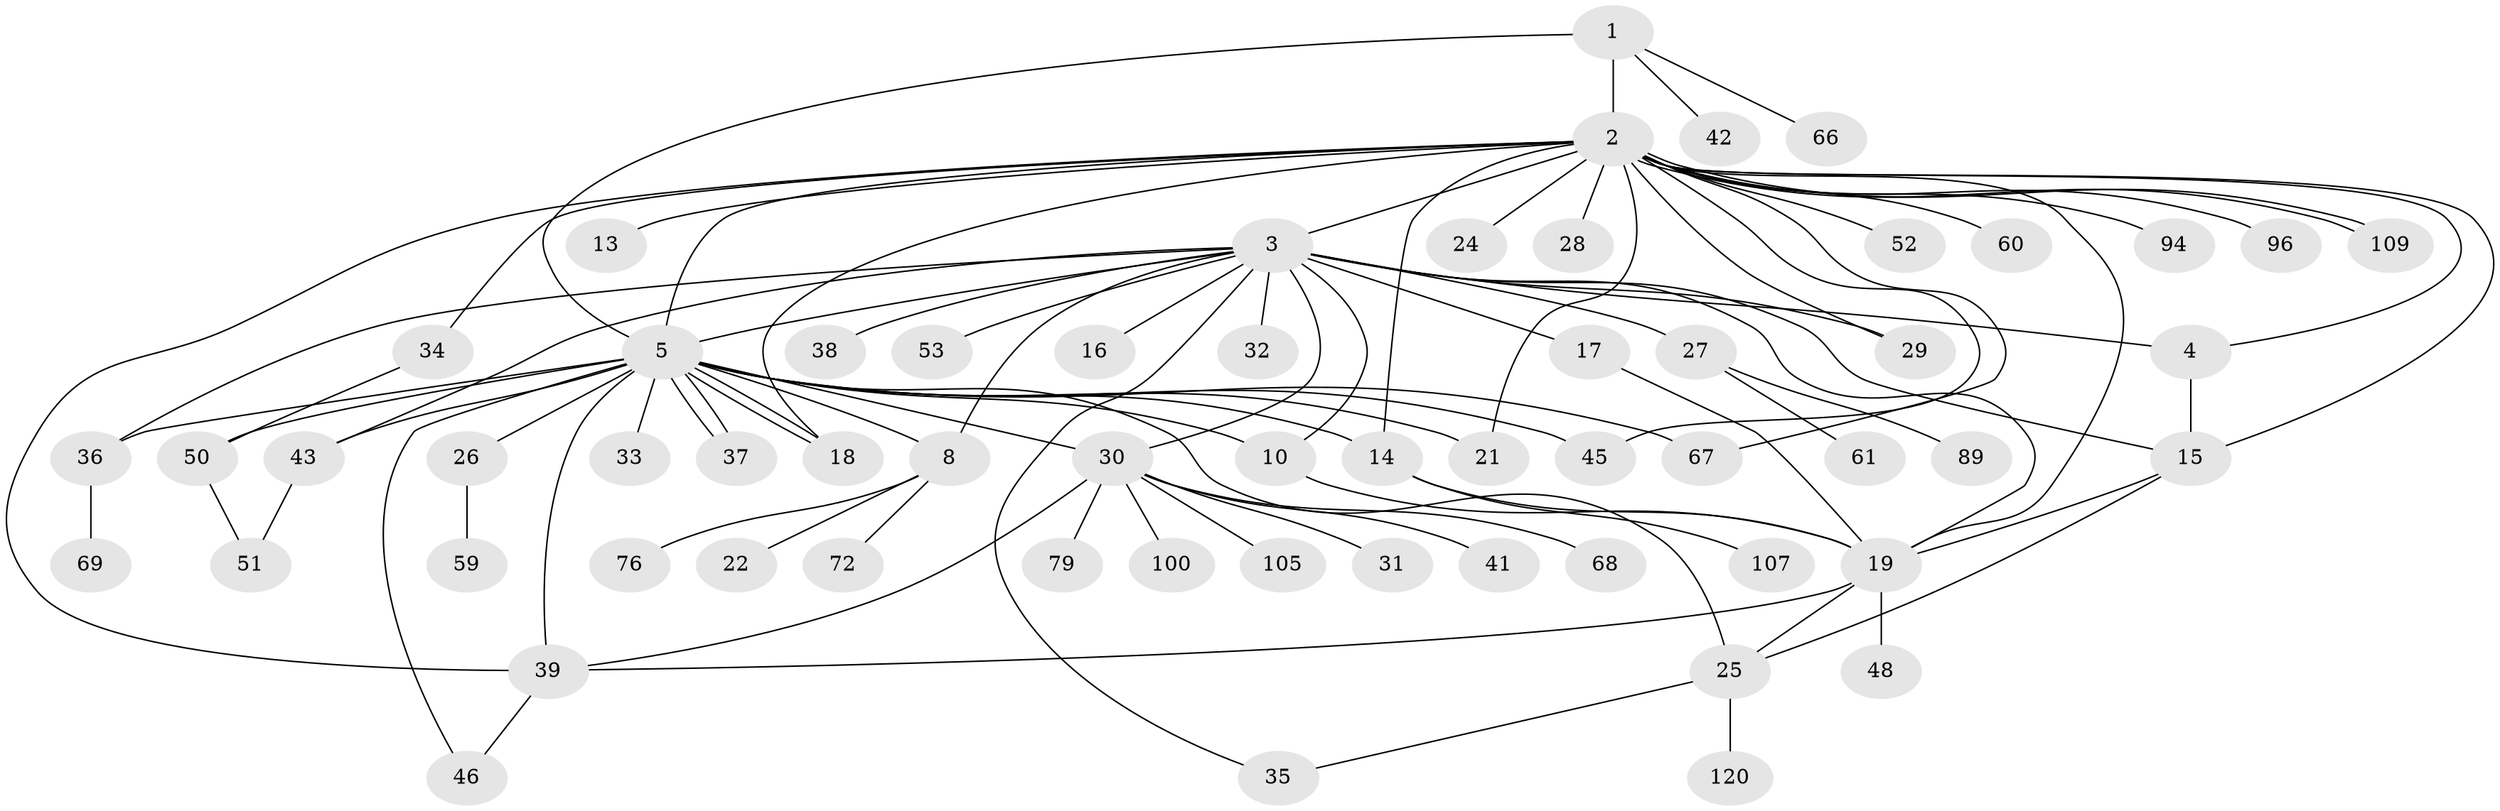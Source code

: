 // original degree distribution, {5: 0.06666666666666667, 31: 0.008333333333333333, 19: 0.008333333333333333, 3: 0.15, 24: 0.008333333333333333, 8: 0.016666666666666666, 6: 0.008333333333333333, 2: 0.2, 7: 0.025, 1: 0.4583333333333333, 4: 0.03333333333333333, 10: 0.016666666666666666}
// Generated by graph-tools (version 1.1) at 2025/14/03/09/25 04:14:30]
// undirected, 60 vertices, 92 edges
graph export_dot {
graph [start="1"]
  node [color=gray90,style=filled];
  1;
  2 [super="+58+23"];
  3 [super="+6+91+116+84+88+93+115+11"];
  4;
  5 [super="+73+74+108+80+87+103+44+47+40+49+9"];
  8;
  10;
  13;
  14;
  15 [super="+57"];
  16;
  17;
  18;
  19 [super="+20+77+85+83+99"];
  21;
  22;
  24;
  25;
  26;
  27;
  28;
  29 [super="+114"];
  30;
  31;
  32;
  33;
  34;
  35;
  36;
  37;
  38;
  39;
  41;
  42;
  43;
  45;
  46;
  48;
  50;
  51 [super="+62"];
  52;
  53;
  59;
  60 [super="+86"];
  61;
  66 [super="+117"];
  67;
  68;
  69;
  72;
  76;
  79;
  89;
  94;
  96;
  100;
  105;
  107;
  109;
  120;
  1 -- 2;
  1 -- 5 [weight=2];
  1 -- 42;
  1 -- 66;
  2 -- 3 [weight=3];
  2 -- 4;
  2 -- 13;
  2 -- 14;
  2 -- 18;
  2 -- 21;
  2 -- 24;
  2 -- 28;
  2 -- 29;
  2 -- 34;
  2 -- 39;
  2 -- 45;
  2 -- 52;
  2 -- 60 [weight=2];
  2 -- 67;
  2 -- 94;
  2 -- 96;
  2 -- 109;
  2 -- 109;
  2 -- 5 [weight=2];
  2 -- 19;
  2 -- 15;
  3 -- 4;
  3 -- 8 [weight=2];
  3 -- 10;
  3 -- 27 [weight=2];
  3 -- 29;
  3 -- 35;
  3 -- 53;
  3 -- 5 [weight=2];
  3 -- 19 [weight=2];
  3 -- 32;
  3 -- 36 [weight=3];
  3 -- 43 [weight=2];
  3 -- 16;
  3 -- 17;
  3 -- 30;
  3 -- 15 [weight=2];
  3 -- 38;
  4 -- 15;
  5 -- 18;
  5 -- 18;
  5 -- 26;
  5 -- 33;
  5 -- 36;
  5 -- 37 [weight=2];
  5 -- 37;
  5 -- 45;
  5 -- 46;
  5 -- 67;
  5 -- 25;
  5 -- 30 [weight=2];
  5 -- 8;
  5 -- 50;
  5 -- 21;
  5 -- 39;
  5 -- 14;
  5 -- 10;
  5 -- 43;
  8 -- 22;
  8 -- 72;
  8 -- 76;
  10 -- 19;
  14 -- 107;
  14 -- 19;
  15 -- 19;
  15 -- 25;
  17 -- 19;
  19 -- 25;
  19 -- 48;
  19 -- 39;
  25 -- 35;
  25 -- 120;
  26 -- 59;
  27 -- 61;
  27 -- 89;
  30 -- 31;
  30 -- 39;
  30 -- 41;
  30 -- 68;
  30 -- 79;
  30 -- 100;
  30 -- 105;
  34 -- 50;
  36 -- 69;
  39 -- 46;
  43 -- 51;
  50 -- 51;
}
